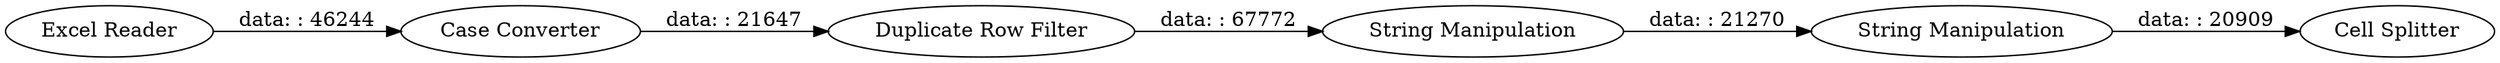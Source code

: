 digraph {
	"3538066816606574965_5" [label="String Manipulation"]
	"3538066816606574965_3" [label="String Manipulation"]
	"3538066816606574965_6" [label="Cell Splitter"]
	"3538066816606574965_4" [label="Case Converter"]
	"3538066816606574965_2" [label="Duplicate Row Filter"]
	"3538066816606574965_1" [label="Excel Reader"]
	"3538066816606574965_2" -> "3538066816606574965_3" [label="data: : 67772"]
	"3538066816606574965_3" -> "3538066816606574965_5" [label="data: : 21270"]
	"3538066816606574965_5" -> "3538066816606574965_6" [label="data: : 20909"]
	"3538066816606574965_1" -> "3538066816606574965_4" [label="data: : 46244"]
	"3538066816606574965_4" -> "3538066816606574965_2" [label="data: : 21647"]
	rankdir=LR
}
